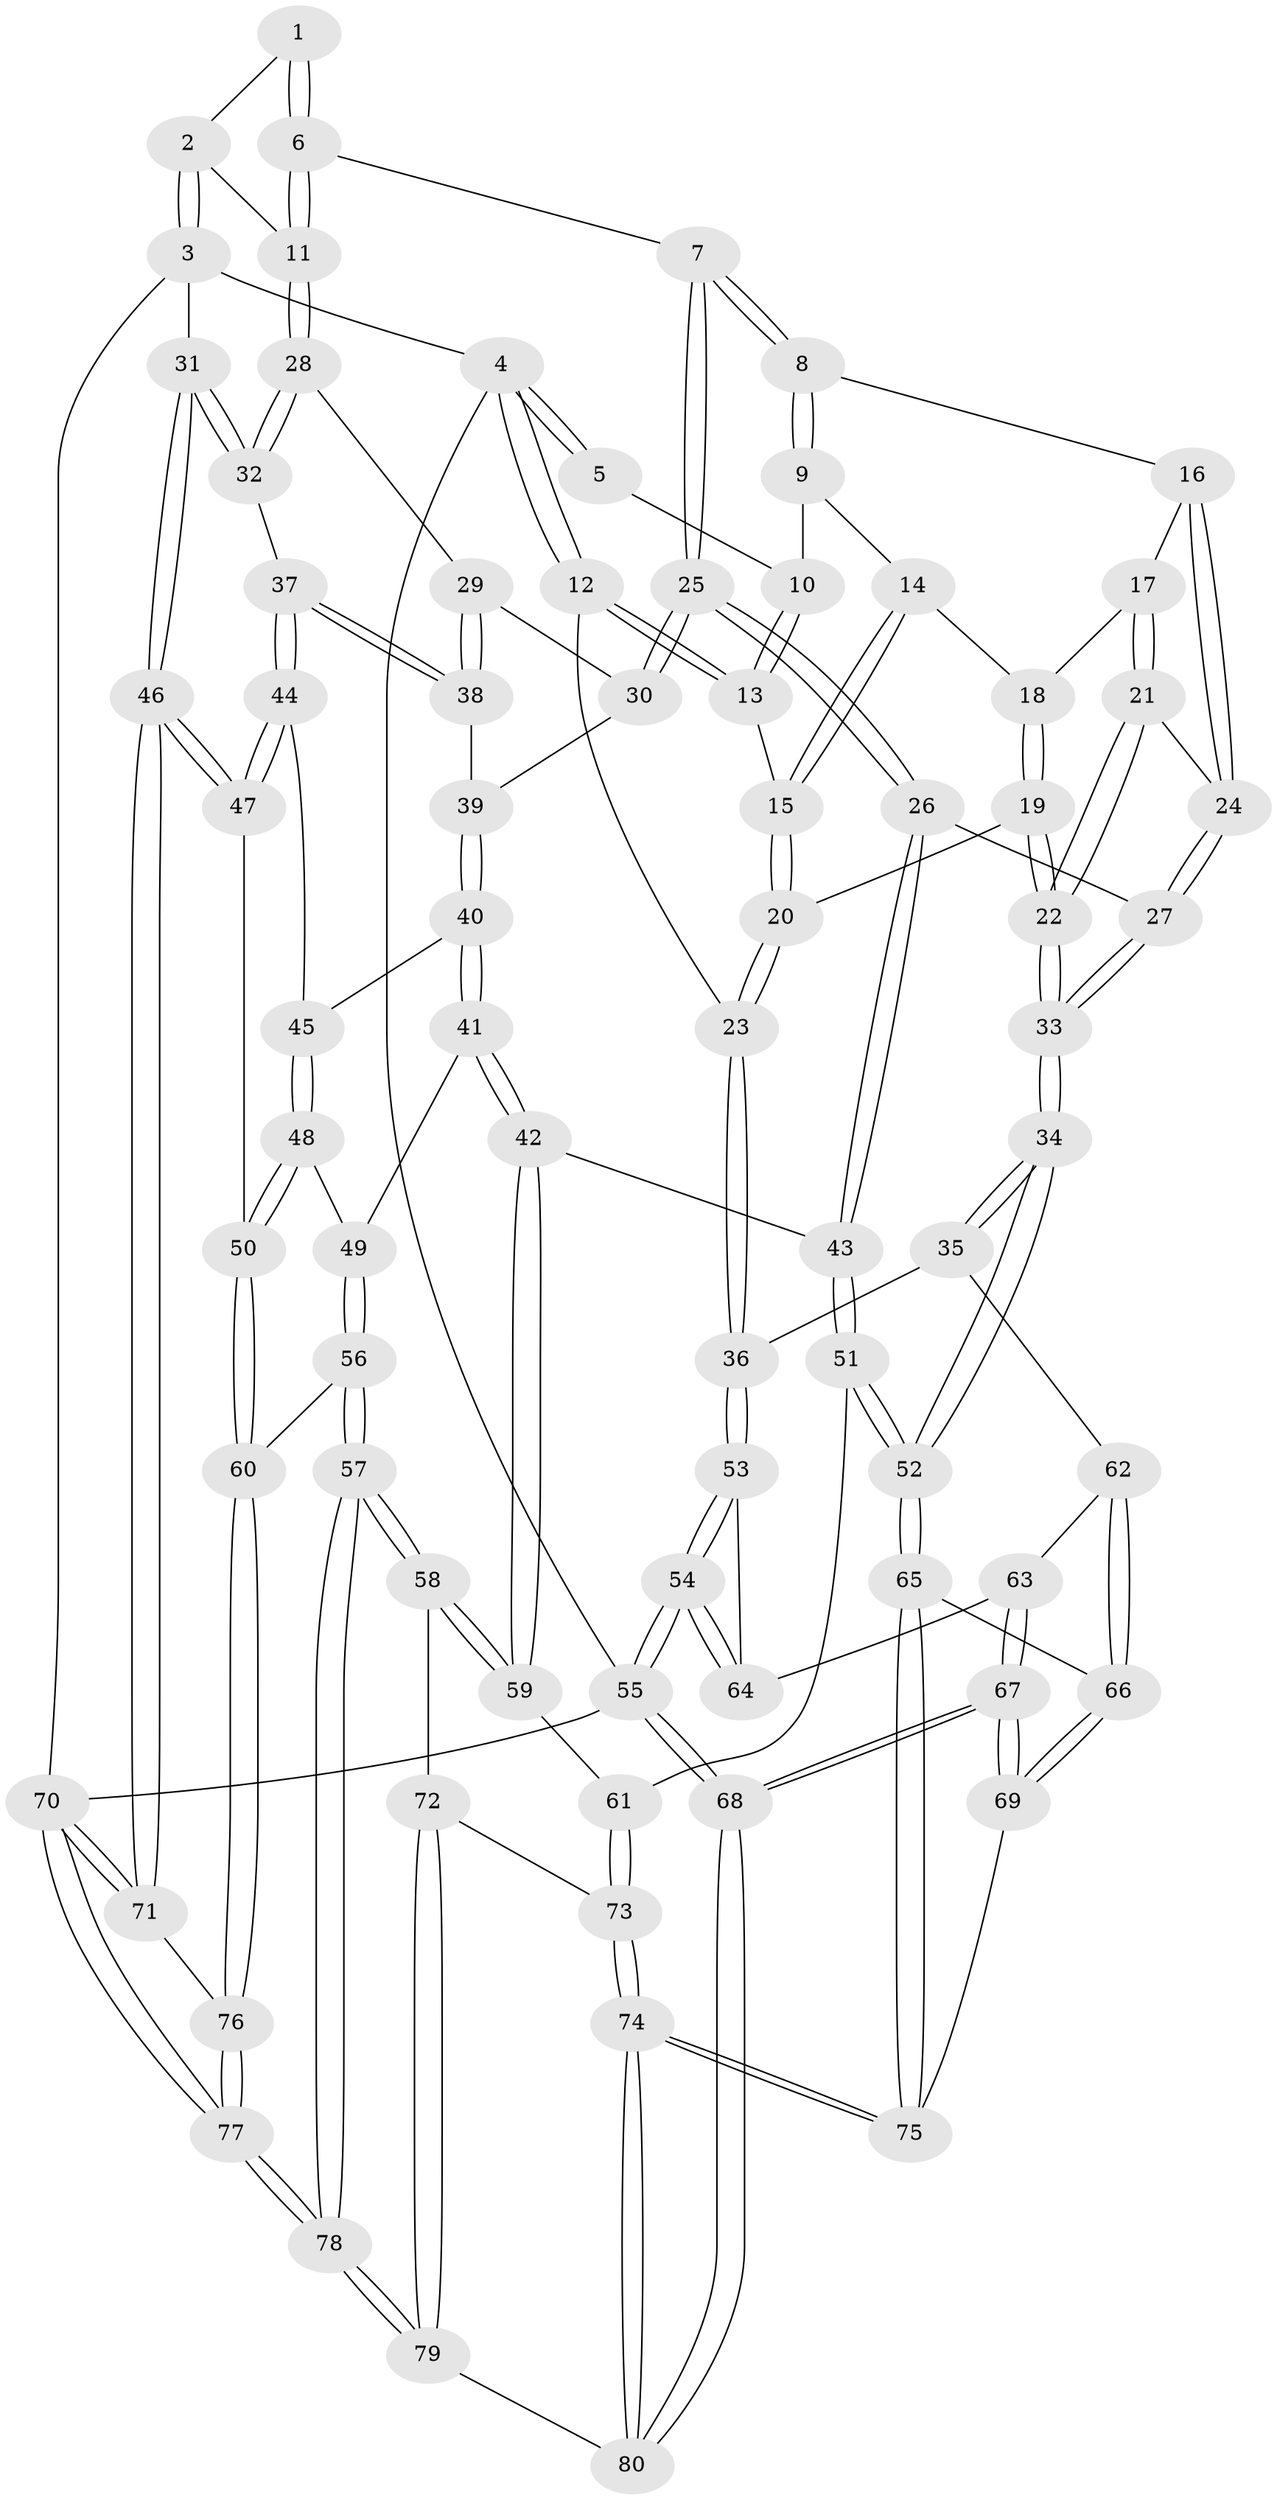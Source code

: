 // coarse degree distribution, {3: 0.043478260869565216, 5: 0.4782608695652174, 8: 0.021739130434782608, 4: 0.3695652173913043, 6: 0.08695652173913043}
// Generated by graph-tools (version 1.1) at 2025/52/02/27/25 19:52:41]
// undirected, 80 vertices, 197 edges
graph export_dot {
graph [start="1"]
  node [color=gray90,style=filled];
  1 [pos="+0.6613447784579866+0"];
  2 [pos="+0.9746601740457581+0"];
  3 [pos="+1+0"];
  4 [pos="+0+0"];
  5 [pos="+0.3775327237598047+0"];
  6 [pos="+0.6211126294274784+0.20116969140790744"];
  7 [pos="+0.6091133222891538+0.20964822637827005"];
  8 [pos="+0.484664321401711+0.2001002909785299"];
  9 [pos="+0.3798889489021504+0.08193312294405836"];
  10 [pos="+0.3662755465220084+0.06018623625374967"];
  11 [pos="+0.8379489198556336+0.23475191237491294"];
  12 [pos="+0+0"];
  13 [pos="+0.2573278129899145+0.14388862792800866"];
  14 [pos="+0.3351901429897368+0.2510203895887941"];
  15 [pos="+0.2059081293332876+0.2253252078969442"];
  16 [pos="+0.45416231396496015+0.254560577258161"];
  17 [pos="+0.36414952957758073+0.2748784290139636"];
  18 [pos="+0.33902396964065135+0.2576288127591768"];
  19 [pos="+0.22447681830679292+0.37747709999042506"];
  20 [pos="+0.11626268817608489+0.31544355148086317"];
  21 [pos="+0.3349518038614307+0.35701227341423"];
  22 [pos="+0.22700194551871528+0.3793171297990466"];
  23 [pos="+0+0.32433929967945785"];
  24 [pos="+0.44385860660795584+0.3834774436045863"];
  25 [pos="+0.6077001497979165+0.44747690177250404"];
  26 [pos="+0.5597245174077643+0.5014485627158651"];
  27 [pos="+0.5158669531187865+0.49876985579170025"];
  28 [pos="+0.8825262765959596+0.3287120994857456"];
  29 [pos="+0.8612557782763003+0.3561184889464857"];
  30 [pos="+0.8031771807940018+0.40462773156312587"];
  31 [pos="+1+0.3818358640288307"];
  32 [pos="+1+0.36273736668383216"];
  33 [pos="+0.3273182494351748+0.6018466817065554"];
  34 [pos="+0.3203400164194536+0.6148033139035586"];
  35 [pos="+0.2337563621311219+0.6391956638647733"];
  36 [pos="+0+0.43714510458274974"];
  37 [pos="+0.914916147931163+0.5488148295113587"];
  38 [pos="+0.9078452657357523+0.5393994996009235"];
  39 [pos="+0.8061103132530776+0.5356541342759619"];
  40 [pos="+0.8043498013303854+0.5422990370407752"];
  41 [pos="+0.7305624089133647+0.6145134500901228"];
  42 [pos="+0.6333313145948406+0.6093070742354303"];
  43 [pos="+0.6092817434262261+0.5825557137394385"];
  44 [pos="+0.9194296615247902+0.5611403954929833"];
  45 [pos="+0.8482104780521833+0.5827889550051175"];
  46 [pos="+1+0.6775836176863748"];
  47 [pos="+1+0.6893811621833255"];
  48 [pos="+0.8518304697302723+0.6150377009031218"];
  49 [pos="+0.773205448996641+0.6500970615198067"];
  50 [pos="+0.982028698553771+0.710783160612395"];
  51 [pos="+0.45440637460366284+0.7653841913416055"];
  52 [pos="+0.39692163753504633+0.7814015251608704"];
  53 [pos="+0+0.5516500803634229"];
  54 [pos="+0+1"];
  55 [pos="+0+1"];
  56 [pos="+0.8486562984260277+0.7815724282658998"];
  57 [pos="+0.807366892058553+0.8071267862514127"];
  58 [pos="+0.7826175497800055+0.8097683640962929"];
  59 [pos="+0.6342251616881953+0.651830758947254"];
  60 [pos="+0.8703391666688745+0.7797017617866928"];
  61 [pos="+0.599264459770948+0.7664952070967558"];
  62 [pos="+0.20688488106299555+0.6756667252701479"];
  63 [pos="+0.08164411695197402+0.7476411133145269"];
  64 [pos="+0.08154703270860107+0.7475995505227325"];
  65 [pos="+0.3958017485721242+0.7906685569636471"];
  66 [pos="+0.2026698564563098+0.8957252933152289"];
  67 [pos="+0.12186095604575338+0.9698800416000427"];
  68 [pos="+0+1"];
  69 [pos="+0.18737436747038658+0.9155979657453309"];
  70 [pos="+1+1"];
  71 [pos="+1+0.8196542532819004"];
  72 [pos="+0.7284647532926994+0.8343997702965704"];
  73 [pos="+0.6104540681996972+0.7918190885947464"];
  74 [pos="+0.511695150242698+1"];
  75 [pos="+0.47376574604450133+0.9731504840378302"];
  76 [pos="+0.9238032592051146+0.8972740130859483"];
  77 [pos="+0.9623250353010083+1"];
  78 [pos="+0.8232459594829497+1"];
  79 [pos="+0.5728289654068994+1"];
  80 [pos="+0.5514554584619157+1"];
  1 -- 2;
  1 -- 6;
  1 -- 6;
  2 -- 3;
  2 -- 3;
  2 -- 11;
  3 -- 4;
  3 -- 31;
  3 -- 70;
  4 -- 5;
  4 -- 5;
  4 -- 12;
  4 -- 12;
  4 -- 55;
  5 -- 10;
  6 -- 7;
  6 -- 11;
  6 -- 11;
  7 -- 8;
  7 -- 8;
  7 -- 25;
  7 -- 25;
  8 -- 9;
  8 -- 9;
  8 -- 16;
  9 -- 10;
  9 -- 14;
  10 -- 13;
  10 -- 13;
  11 -- 28;
  11 -- 28;
  12 -- 13;
  12 -- 13;
  12 -- 23;
  13 -- 15;
  14 -- 15;
  14 -- 15;
  14 -- 18;
  15 -- 20;
  15 -- 20;
  16 -- 17;
  16 -- 24;
  16 -- 24;
  17 -- 18;
  17 -- 21;
  17 -- 21;
  18 -- 19;
  18 -- 19;
  19 -- 20;
  19 -- 22;
  19 -- 22;
  20 -- 23;
  20 -- 23;
  21 -- 22;
  21 -- 22;
  21 -- 24;
  22 -- 33;
  22 -- 33;
  23 -- 36;
  23 -- 36;
  24 -- 27;
  24 -- 27;
  25 -- 26;
  25 -- 26;
  25 -- 30;
  25 -- 30;
  26 -- 27;
  26 -- 43;
  26 -- 43;
  27 -- 33;
  27 -- 33;
  28 -- 29;
  28 -- 32;
  28 -- 32;
  29 -- 30;
  29 -- 38;
  29 -- 38;
  30 -- 39;
  31 -- 32;
  31 -- 32;
  31 -- 46;
  31 -- 46;
  32 -- 37;
  33 -- 34;
  33 -- 34;
  34 -- 35;
  34 -- 35;
  34 -- 52;
  34 -- 52;
  35 -- 36;
  35 -- 62;
  36 -- 53;
  36 -- 53;
  37 -- 38;
  37 -- 38;
  37 -- 44;
  37 -- 44;
  38 -- 39;
  39 -- 40;
  39 -- 40;
  40 -- 41;
  40 -- 41;
  40 -- 45;
  41 -- 42;
  41 -- 42;
  41 -- 49;
  42 -- 43;
  42 -- 59;
  42 -- 59;
  43 -- 51;
  43 -- 51;
  44 -- 45;
  44 -- 47;
  44 -- 47;
  45 -- 48;
  45 -- 48;
  46 -- 47;
  46 -- 47;
  46 -- 71;
  46 -- 71;
  47 -- 50;
  48 -- 49;
  48 -- 50;
  48 -- 50;
  49 -- 56;
  49 -- 56;
  50 -- 60;
  50 -- 60;
  51 -- 52;
  51 -- 52;
  51 -- 61;
  52 -- 65;
  52 -- 65;
  53 -- 54;
  53 -- 54;
  53 -- 64;
  54 -- 55;
  54 -- 55;
  54 -- 64;
  54 -- 64;
  55 -- 68;
  55 -- 68;
  55 -- 70;
  56 -- 57;
  56 -- 57;
  56 -- 60;
  57 -- 58;
  57 -- 58;
  57 -- 78;
  57 -- 78;
  58 -- 59;
  58 -- 59;
  58 -- 72;
  59 -- 61;
  60 -- 76;
  60 -- 76;
  61 -- 73;
  61 -- 73;
  62 -- 63;
  62 -- 66;
  62 -- 66;
  63 -- 64;
  63 -- 67;
  63 -- 67;
  65 -- 66;
  65 -- 75;
  65 -- 75;
  66 -- 69;
  66 -- 69;
  67 -- 68;
  67 -- 68;
  67 -- 69;
  67 -- 69;
  68 -- 80;
  68 -- 80;
  69 -- 75;
  70 -- 71;
  70 -- 71;
  70 -- 77;
  70 -- 77;
  71 -- 76;
  72 -- 73;
  72 -- 79;
  72 -- 79;
  73 -- 74;
  73 -- 74;
  74 -- 75;
  74 -- 75;
  74 -- 80;
  74 -- 80;
  76 -- 77;
  76 -- 77;
  77 -- 78;
  77 -- 78;
  78 -- 79;
  78 -- 79;
  79 -- 80;
}
